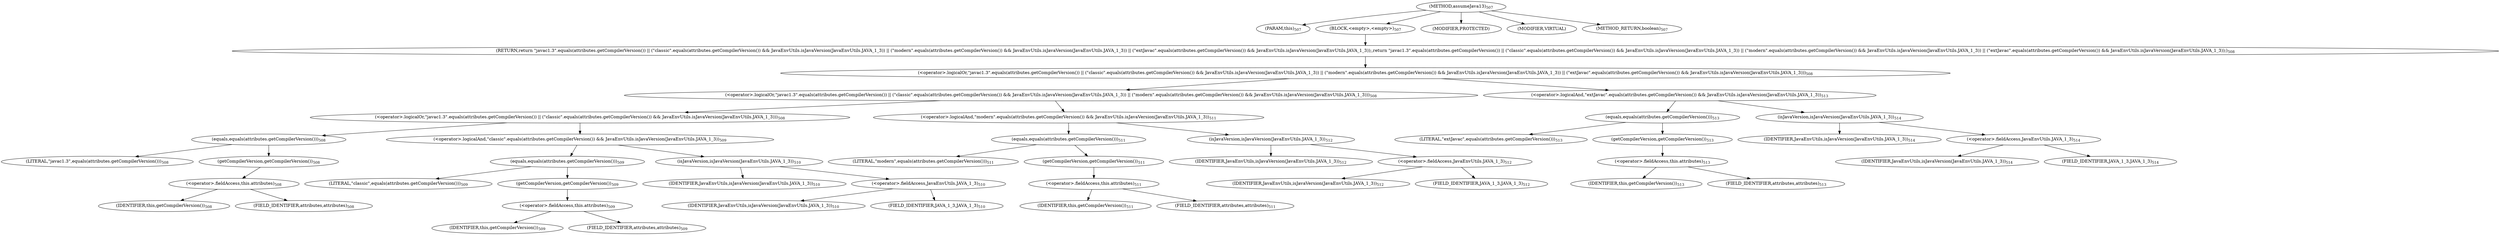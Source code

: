 digraph "assumeJava13" {  
"1222" [label = <(METHOD,assumeJava13)<SUB>507</SUB>> ]
"1223" [label = <(PARAM,this)<SUB>507</SUB>> ]
"1224" [label = <(BLOCK,&lt;empty&gt;,&lt;empty&gt;)<SUB>507</SUB>> ]
"1225" [label = <(RETURN,return &quot;javac1.3&quot;.equals(attributes.getCompilerVersion()) || (&quot;classic&quot;.equals(attributes.getCompilerVersion()) &amp;&amp; JavaEnvUtils.isJavaVersion(JavaEnvUtils.JAVA_1_3)) || (&quot;modern&quot;.equals(attributes.getCompilerVersion()) &amp;&amp; JavaEnvUtils.isJavaVersion(JavaEnvUtils.JAVA_1_3)) || (&quot;extJavac&quot;.equals(attributes.getCompilerVersion()) &amp;&amp; JavaEnvUtils.isJavaVersion(JavaEnvUtils.JAVA_1_3));,return &quot;javac1.3&quot;.equals(attributes.getCompilerVersion()) || (&quot;classic&quot;.equals(attributes.getCompilerVersion()) &amp;&amp; JavaEnvUtils.isJavaVersion(JavaEnvUtils.JAVA_1_3)) || (&quot;modern&quot;.equals(attributes.getCompilerVersion()) &amp;&amp; JavaEnvUtils.isJavaVersion(JavaEnvUtils.JAVA_1_3)) || (&quot;extJavac&quot;.equals(attributes.getCompilerVersion()) &amp;&amp; JavaEnvUtils.isJavaVersion(JavaEnvUtils.JAVA_1_3));)<SUB>508</SUB>> ]
"1226" [label = <(&lt;operator&gt;.logicalOr,&quot;javac1.3&quot;.equals(attributes.getCompilerVersion()) || (&quot;classic&quot;.equals(attributes.getCompilerVersion()) &amp;&amp; JavaEnvUtils.isJavaVersion(JavaEnvUtils.JAVA_1_3)) || (&quot;modern&quot;.equals(attributes.getCompilerVersion()) &amp;&amp; JavaEnvUtils.isJavaVersion(JavaEnvUtils.JAVA_1_3)) || (&quot;extJavac&quot;.equals(attributes.getCompilerVersion()) &amp;&amp; JavaEnvUtils.isJavaVersion(JavaEnvUtils.JAVA_1_3)))<SUB>508</SUB>> ]
"1227" [label = <(&lt;operator&gt;.logicalOr,&quot;javac1.3&quot;.equals(attributes.getCompilerVersion()) || (&quot;classic&quot;.equals(attributes.getCompilerVersion()) &amp;&amp; JavaEnvUtils.isJavaVersion(JavaEnvUtils.JAVA_1_3)) || (&quot;modern&quot;.equals(attributes.getCompilerVersion()) &amp;&amp; JavaEnvUtils.isJavaVersion(JavaEnvUtils.JAVA_1_3)))<SUB>508</SUB>> ]
"1228" [label = <(&lt;operator&gt;.logicalOr,&quot;javac1.3&quot;.equals(attributes.getCompilerVersion()) || (&quot;classic&quot;.equals(attributes.getCompilerVersion()) &amp;&amp; JavaEnvUtils.isJavaVersion(JavaEnvUtils.JAVA_1_3)))<SUB>508</SUB>> ]
"1229" [label = <(equals,equals(attributes.getCompilerVersion()))<SUB>508</SUB>> ]
"1230" [label = <(LITERAL,&quot;javac1.3&quot;,equals(attributes.getCompilerVersion()))<SUB>508</SUB>> ]
"1231" [label = <(getCompilerVersion,getCompilerVersion())<SUB>508</SUB>> ]
"1232" [label = <(&lt;operator&gt;.fieldAccess,this.attributes)<SUB>508</SUB>> ]
"1233" [label = <(IDENTIFIER,this,getCompilerVersion())<SUB>508</SUB>> ]
"1234" [label = <(FIELD_IDENTIFIER,attributes,attributes)<SUB>508</SUB>> ]
"1235" [label = <(&lt;operator&gt;.logicalAnd,&quot;classic&quot;.equals(attributes.getCompilerVersion()) &amp;&amp; JavaEnvUtils.isJavaVersion(JavaEnvUtils.JAVA_1_3))<SUB>509</SUB>> ]
"1236" [label = <(equals,equals(attributes.getCompilerVersion()))<SUB>509</SUB>> ]
"1237" [label = <(LITERAL,&quot;classic&quot;,equals(attributes.getCompilerVersion()))<SUB>509</SUB>> ]
"1238" [label = <(getCompilerVersion,getCompilerVersion())<SUB>509</SUB>> ]
"1239" [label = <(&lt;operator&gt;.fieldAccess,this.attributes)<SUB>509</SUB>> ]
"1240" [label = <(IDENTIFIER,this,getCompilerVersion())<SUB>509</SUB>> ]
"1241" [label = <(FIELD_IDENTIFIER,attributes,attributes)<SUB>509</SUB>> ]
"1242" [label = <(isJavaVersion,isJavaVersion(JavaEnvUtils.JAVA_1_3))<SUB>510</SUB>> ]
"1243" [label = <(IDENTIFIER,JavaEnvUtils,isJavaVersion(JavaEnvUtils.JAVA_1_3))<SUB>510</SUB>> ]
"1244" [label = <(&lt;operator&gt;.fieldAccess,JavaEnvUtils.JAVA_1_3)<SUB>510</SUB>> ]
"1245" [label = <(IDENTIFIER,JavaEnvUtils,isJavaVersion(JavaEnvUtils.JAVA_1_3))<SUB>510</SUB>> ]
"1246" [label = <(FIELD_IDENTIFIER,JAVA_1_3,JAVA_1_3)<SUB>510</SUB>> ]
"1247" [label = <(&lt;operator&gt;.logicalAnd,&quot;modern&quot;.equals(attributes.getCompilerVersion()) &amp;&amp; JavaEnvUtils.isJavaVersion(JavaEnvUtils.JAVA_1_3))<SUB>511</SUB>> ]
"1248" [label = <(equals,equals(attributes.getCompilerVersion()))<SUB>511</SUB>> ]
"1249" [label = <(LITERAL,&quot;modern&quot;,equals(attributes.getCompilerVersion()))<SUB>511</SUB>> ]
"1250" [label = <(getCompilerVersion,getCompilerVersion())<SUB>511</SUB>> ]
"1251" [label = <(&lt;operator&gt;.fieldAccess,this.attributes)<SUB>511</SUB>> ]
"1252" [label = <(IDENTIFIER,this,getCompilerVersion())<SUB>511</SUB>> ]
"1253" [label = <(FIELD_IDENTIFIER,attributes,attributes)<SUB>511</SUB>> ]
"1254" [label = <(isJavaVersion,isJavaVersion(JavaEnvUtils.JAVA_1_3))<SUB>512</SUB>> ]
"1255" [label = <(IDENTIFIER,JavaEnvUtils,isJavaVersion(JavaEnvUtils.JAVA_1_3))<SUB>512</SUB>> ]
"1256" [label = <(&lt;operator&gt;.fieldAccess,JavaEnvUtils.JAVA_1_3)<SUB>512</SUB>> ]
"1257" [label = <(IDENTIFIER,JavaEnvUtils,isJavaVersion(JavaEnvUtils.JAVA_1_3))<SUB>512</SUB>> ]
"1258" [label = <(FIELD_IDENTIFIER,JAVA_1_3,JAVA_1_3)<SUB>512</SUB>> ]
"1259" [label = <(&lt;operator&gt;.logicalAnd,&quot;extJavac&quot;.equals(attributes.getCompilerVersion()) &amp;&amp; JavaEnvUtils.isJavaVersion(JavaEnvUtils.JAVA_1_3))<SUB>513</SUB>> ]
"1260" [label = <(equals,equals(attributes.getCompilerVersion()))<SUB>513</SUB>> ]
"1261" [label = <(LITERAL,&quot;extJavac&quot;,equals(attributes.getCompilerVersion()))<SUB>513</SUB>> ]
"1262" [label = <(getCompilerVersion,getCompilerVersion())<SUB>513</SUB>> ]
"1263" [label = <(&lt;operator&gt;.fieldAccess,this.attributes)<SUB>513</SUB>> ]
"1264" [label = <(IDENTIFIER,this,getCompilerVersion())<SUB>513</SUB>> ]
"1265" [label = <(FIELD_IDENTIFIER,attributes,attributes)<SUB>513</SUB>> ]
"1266" [label = <(isJavaVersion,isJavaVersion(JavaEnvUtils.JAVA_1_3))<SUB>514</SUB>> ]
"1267" [label = <(IDENTIFIER,JavaEnvUtils,isJavaVersion(JavaEnvUtils.JAVA_1_3))<SUB>514</SUB>> ]
"1268" [label = <(&lt;operator&gt;.fieldAccess,JavaEnvUtils.JAVA_1_3)<SUB>514</SUB>> ]
"1269" [label = <(IDENTIFIER,JavaEnvUtils,isJavaVersion(JavaEnvUtils.JAVA_1_3))<SUB>514</SUB>> ]
"1270" [label = <(FIELD_IDENTIFIER,JAVA_1_3,JAVA_1_3)<SUB>514</SUB>> ]
"1271" [label = <(MODIFIER,PROTECTED)> ]
"1272" [label = <(MODIFIER,VIRTUAL)> ]
"1273" [label = <(METHOD_RETURN,boolean)<SUB>507</SUB>> ]
  "1222" -> "1223" 
  "1222" -> "1224" 
  "1222" -> "1271" 
  "1222" -> "1272" 
  "1222" -> "1273" 
  "1224" -> "1225" 
  "1225" -> "1226" 
  "1226" -> "1227" 
  "1226" -> "1259" 
  "1227" -> "1228" 
  "1227" -> "1247" 
  "1228" -> "1229" 
  "1228" -> "1235" 
  "1229" -> "1230" 
  "1229" -> "1231" 
  "1231" -> "1232" 
  "1232" -> "1233" 
  "1232" -> "1234" 
  "1235" -> "1236" 
  "1235" -> "1242" 
  "1236" -> "1237" 
  "1236" -> "1238" 
  "1238" -> "1239" 
  "1239" -> "1240" 
  "1239" -> "1241" 
  "1242" -> "1243" 
  "1242" -> "1244" 
  "1244" -> "1245" 
  "1244" -> "1246" 
  "1247" -> "1248" 
  "1247" -> "1254" 
  "1248" -> "1249" 
  "1248" -> "1250" 
  "1250" -> "1251" 
  "1251" -> "1252" 
  "1251" -> "1253" 
  "1254" -> "1255" 
  "1254" -> "1256" 
  "1256" -> "1257" 
  "1256" -> "1258" 
  "1259" -> "1260" 
  "1259" -> "1266" 
  "1260" -> "1261" 
  "1260" -> "1262" 
  "1262" -> "1263" 
  "1263" -> "1264" 
  "1263" -> "1265" 
  "1266" -> "1267" 
  "1266" -> "1268" 
  "1268" -> "1269" 
  "1268" -> "1270" 
}
